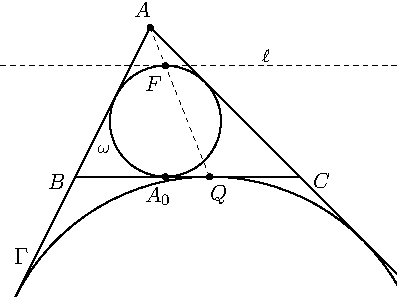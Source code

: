 import geometry;
size(7cm);

point B=(-1,0), C=(2,0), A=(0,2);

triangle t = triangle(A,B,C);
label("$A$", A, N*1.5+W*0.7, fontsize(11));
label("$B$", B, S*0.4+W*1.5, fontsize(11));
label("$C$", C, S*0.4+E*2, fontsize(11));


//label("$A$", "$B$", "$C$", t);
//label("$A$","$B$","$C$", t, alignFactor=1);

/*
dot("$A$", A, S*1.5+W*2);
label("$B$", t.B);
dot("$C$", C);
*/
draw(line(A, false, B), linewidth(0.5));
draw(line(A, false, C), linewidth(0.5));
draw(segment(B,C), linewidth(0.5));

/* View the definition of circle circle(point,point,point) */
//circle cc=circle(A,B,C);
//draw(cc, blue);
//dot(cc.C, blue);

/* View the definition of circle incircle(point,point,point) */
circle ic=incircle(A,B,C);
draw(Label("$\omega$", Relative(0.57), fontsize(9.3)), ic);
//dot(ic.C, red);

point Ap = intersectionpoints(ic, t.BC)[0];
dot("$A_0$", Ap, S*1.5+W*0.5, fontsize(11));


//draw(segment(A, Ap), StickIntervalMarker(1, 2, 4, 2, linewidth(1)));

/* View the definition of circle excircle(point,point,point) */
circle ec=excircle(C, B, A);
/* View the definition of void clipdraw(picture,Label,path,align,pen,arrowbar,arrowbar,real,real,Label,marker) */
clipdraw(Label("$\Gamma$", Relative(0.4)), ec);

point Q = intersectionpoints(ec, t.BC)[0];
dot("$Q$", Q, S*1.3+E*0.7, fontsize(11));


point F = intersectionpoints(line(A, Q), ic)[1];
dot("$F$", F, S*1.5+W, fontsize(11));
//draw(segment(B, A1), StickIntervalMarker(1, 2, 4, 2, linewidth(1)));
draw(Label("$\ell$", Relative(0.35), NE, fontsize(9.2)), tangent(ic, F), 
                                   linewidth(0.3)+dashed);

draw(segment(A, Q), dashed+linewidth(0.3));

dot(A);
//dot(B);
//dot(C);
/*
circle ec=excircle(A,C,B);
clipdraw(ec, green);
dot(ec.C, green);

ec=excircle(B, A, C);
clipdraw(ec, green);
dot(ec.C, green);

dot("G",centroid(A,B,C),NE);
*/
// Enlarge the bounding box of the current picture
draw(box((-2,-1.6), (3.3, 2.3)), invisible);
